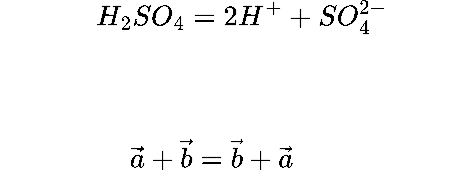 <mxfile version="22.1.12" type="github">
  <diagram name="第 1 页" id="j1WxOR-EJRATAohRwNbR">
    <mxGraphModel dx="660" dy="374" grid="1" gridSize="10" guides="1" tooltips="1" connect="1" arrows="1" fold="1" page="1" pageScale="1" pageWidth="1654" pageHeight="1169" math="1" shadow="0">
      <root>
        <mxCell id="0" />
        <mxCell id="1" parent="0" />
        <mxCell id="21ID2ktF6W2Ecx6glOLF-1" value="$$H_2SO_4 = 2H^++ SO_4^{2-}$$&amp;nbsp;" style="text;html=1;align=center;verticalAlign=middle;resizable=0;points=[];autosize=1;strokeColor=none;fillColor=none;" vertex="1" parent="1">
          <mxGeometry x="245" y="268" width="210" height="30" as="geometry" />
        </mxCell>
        <mxCell id="21ID2ktF6W2Ecx6glOLF-2" value="$$\vec{a}+\vec{b}=\vec{b}+\vec a$$" style="text;html=1;align=center;verticalAlign=middle;resizable=0;points=[];autosize=1;strokeColor=none;fillColor=none;" vertex="1" parent="1">
          <mxGeometry x="230" y="330" width="210" height="30" as="geometry" />
        </mxCell>
      </root>
    </mxGraphModel>
  </diagram>
</mxfile>
